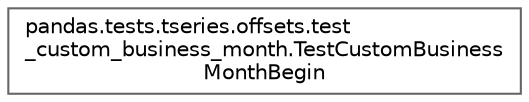 digraph "Graphical Class Hierarchy"
{
 // LATEX_PDF_SIZE
  bgcolor="transparent";
  edge [fontname=Helvetica,fontsize=10,labelfontname=Helvetica,labelfontsize=10];
  node [fontname=Helvetica,fontsize=10,shape=box,height=0.2,width=0.4];
  rankdir="LR";
  Node0 [id="Node000000",label="pandas.tests.tseries.offsets.test\l_custom_business_month.TestCustomBusiness\lMonthBegin",height=0.2,width=0.4,color="grey40", fillcolor="white", style="filled",URL="$d3/d09/classpandas_1_1tests_1_1tseries_1_1offsets_1_1test__custom__business__month_1_1TestCustomBusinessMonthBegin.html",tooltip=" "];
}
